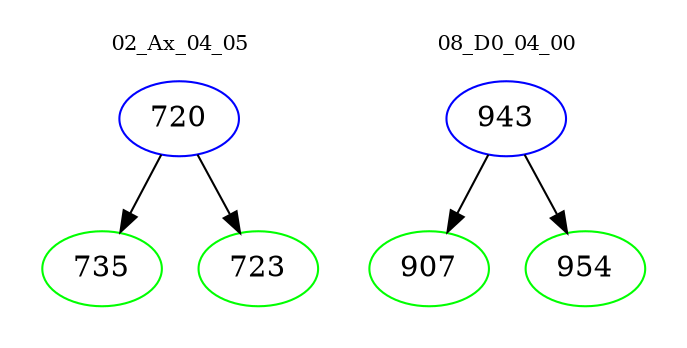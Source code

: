 digraph{
subgraph cluster_0 {
color = white
label = "02_Ax_04_05";
fontsize=10;
T0_720 [label="720", color="blue"]
T0_720 -> T0_735 [color="black"]
T0_735 [label="735", color="green"]
T0_720 -> T0_723 [color="black"]
T0_723 [label="723", color="green"]
}
subgraph cluster_1 {
color = white
label = "08_D0_04_00";
fontsize=10;
T1_943 [label="943", color="blue"]
T1_943 -> T1_907 [color="black"]
T1_907 [label="907", color="green"]
T1_943 -> T1_954 [color="black"]
T1_954 [label="954", color="green"]
}
}
